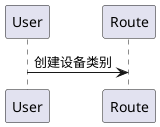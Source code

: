 @startuml
' actor Actor as User
' note over User, Route: 创建设备类别.
User -> Route:创建设备类别
' activate User
' activate Route
' Route->CategoryMng:创建设备类别
' activate CategoryMng
' database Database as TSLDB
' CategoryMng->TSLDB:保存物模型
' activate TSLDB
' TSLDB-->CategoryMng:返回
' deactivate TSLDB
' CategoryMng-->Route:返回
' deactivate CategoryMng
' Route-->User:返回
' deactivate Route
' deactivate User

' note over User, Route: 创建物模型.
' User->Route:创建物模型
' activate User
' activate Route
' Route->TSLMng:创建物模型
' activate TSLMng
' TSLMng->TSLDB:保存物模型
' activate TSLDB
' TSLDB-->TSLMng:返回
' deactivate TSLDB
' TSLMng-->Route:返回
' deactivate TSLMng
' Route-->User:返回
' deactivate Route
' deactivate User

' note over User, Route: 添加设备.
' User->Route:添加设备
' activate User
' activate Route
' Route->DeviceService:添加设备
' activate DeviceService
' database Database as TSLDB
' DeviceService->TSLMng:查询物模型
' activate TSLMng
' TSLMng-->DeviceService:返回物模型
' deactivate TSLMng
' collections DevShadow
' DeviceService->DevShadow:创建物影子
' activate DevShadow
' DevShadow-->DeviceService:返回
' deactivate DevShadow
' DeviceService->TSLDB:保存设备
' activate TSLDB
' TSLDB-->DeviceService:返回
' deactivate TSLDB
' DeviceService->Device:开始监听设备实时状态
' DeviceService-->Route:返回
' deactivate DeviceService
' Route-->User:返回
' deactivate Route
' deactivate User

' note over User, Route: 下行控制.
' User->Route:发送控制请求
' activate User
' activate Route
' Route->DeviceService:发送控制请求
' activate DeviceService
' DeviceService->Device:发送控制请求
' deactivate DeviceService
' Device->DeviceService:接收结果反馈
' activate DeviceService
' DeviceService->DevShadow:更新物影子
' DeviceService->TSLDB:保存设备状态
' DeviceService->Route:应答
' deactivate DeviceService
' Route-->User:返回
' deactivate Route
' deactivate User

@enduml

